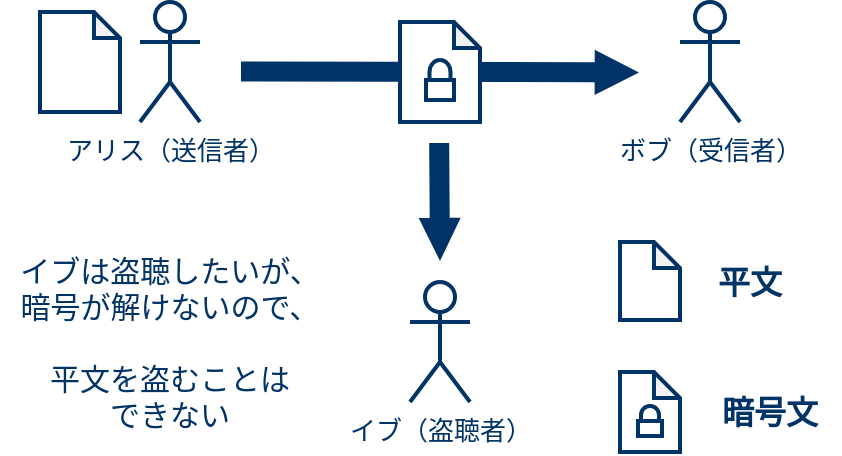<mxfile version="13.1.3">
    <diagram id="6hGFLwfOUW9BJ-s0fimq" name="Page-1">
        <mxGraphModel dx="239" dy="476" grid="1" gridSize="10" guides="1" tooltips="1" connect="1" arrows="1" fold="1" page="1" pageScale="1" pageWidth="1169" pageHeight="827" math="0" shadow="0">
            <root>
                <mxCell id="0"/>
                <mxCell id="1" parent="0"/>
                <mxCell id="2" value="&lt;font color=&quot;#003366&quot; style=&quot;font-size: 13px&quot;&gt;アリス（送信者）&lt;/font&gt;" style="shape=umlActor;verticalLabelPosition=bottom;labelBackgroundColor=#ffffff;verticalAlign=top;html=1;outlineConnect=0;strokeColor=#003366;strokeWidth=2;" parent="1" vertex="1">
                    <mxGeometry x="160" y="280" width="30" height="60" as="geometry"/>
                </mxCell>
                <mxCell id="3" value="&lt;font color=&quot;#003366&quot; style=&quot;font-size: 13px&quot;&gt;ボブ（受信者）&lt;/font&gt;" style="shape=umlActor;verticalLabelPosition=bottom;labelBackgroundColor=#ffffff;verticalAlign=top;html=1;outlineConnect=0;strokeColor=#003366;strokeWidth=2;" parent="1" vertex="1">
                    <mxGeometry x="430" y="280" width="30" height="60" as="geometry"/>
                </mxCell>
                <mxCell id="4" value="&lt;font color=&quot;#003366&quot; style=&quot;font-size: 13px&quot;&gt;イブ（盗聴者）&lt;/font&gt;" style="shape=umlActor;verticalLabelPosition=bottom;labelBackgroundColor=#ffffff;verticalAlign=top;html=1;outlineConnect=0;strokeColor=#003366;strokeWidth=2;" parent="1" vertex="1">
                    <mxGeometry x="295" y="420" width="30" height="60" as="geometry"/>
                </mxCell>
                <mxCell id="11" value="" style="shape=flexArrow;endArrow=classic;html=1;endWidth=11.667;endSize=7.058;fillColor=#003366;strokeColor=none;" parent="1" edge="1">
                    <mxGeometry width="50" height="50" relative="1" as="geometry">
                        <mxPoint x="210" y="314.71" as="sourcePoint"/>
                        <mxPoint x="410" y="315.21" as="targetPoint"/>
                    </mxGeometry>
                </mxCell>
                <mxCell id="21" value="" style="shape=flexArrow;endArrow=classic;html=1;endWidth=10;endSize=6.85;fillColor=#003366;strokeColor=none;" parent="1" edge="1">
                    <mxGeometry width="50" height="50" relative="1" as="geometry">
                        <mxPoint x="309.58" y="350" as="sourcePoint"/>
                        <mxPoint x="310" y="410" as="targetPoint"/>
                    </mxGeometry>
                </mxCell>
                <mxCell id="22" value="&lt;font color=&quot;#003366&quot;&gt;&lt;br&gt;&lt;/font&gt;" style="shape=note;whiteSpace=wrap;html=1;backgroundOutline=1;darkOpacity=0.05;size=13;gradientColor=none;fillColor=#FFFFFF;strokeColor=#003366;strokeWidth=2;" parent="1" vertex="1">
                    <mxGeometry x="290" y="290" width="40" height="50" as="geometry"/>
                </mxCell>
                <mxCell id="33" value="&lt;font color=&quot;#003366&quot; style=&quot;font-size: 15px&quot;&gt;イブは盗聴したいが、&lt;br&gt;暗号が解けないので、&lt;br&gt;&lt;br&gt;平文を盗むことは&lt;br&gt;できない&lt;/font&gt;" style="text;html=1;strokeColor=none;fillColor=none;align=center;verticalAlign=middle;whiteSpace=wrap;rounded=0;" parent="1" vertex="1">
                    <mxGeometry x="90" y="400" width="170" height="100" as="geometry"/>
                </mxCell>
                <mxCell id="53" value="&lt;font color=&quot;#003366&quot;&gt;&lt;br&gt;&lt;/font&gt;" style="shape=note;whiteSpace=wrap;html=1;backgroundOutline=1;darkOpacity=0.05;size=13;gradientColor=none;fillColor=#FFFFFF;strokeColor=#003366;strokeWidth=2;" vertex="1" parent="1">
                    <mxGeometry x="110" y="285" width="40" height="50" as="geometry"/>
                </mxCell>
                <mxCell id="54" value="" style="html=1;verticalLabelPosition=bottom;align=center;labelBackgroundColor=#ffffff;verticalAlign=top;strokeWidth=2;strokeColor=#003366;shadow=0;dashed=0;shape=mxgraph.ios7.icons.locked;" vertex="1" parent="1">
                    <mxGeometry x="303" y="309" width="14" height="20" as="geometry"/>
                </mxCell>
                <mxCell id="55" value="&lt;font color=&quot;#003366&quot;&gt;&lt;span style=&quot;font-size: 16px&quot;&gt;&lt;b&gt;平文&lt;/b&gt;&lt;/span&gt;&lt;/font&gt;" style="text;html=1;strokeColor=none;fillColor=none;align=center;verticalAlign=middle;whiteSpace=wrap;rounded=0;dashed=1;" vertex="1" parent="1">
                    <mxGeometry x="430" y="402.5" width="70" height="34" as="geometry"/>
                </mxCell>
                <mxCell id="56" value="&lt;font color=&quot;#003366&quot;&gt;&lt;span style=&quot;font-size: 16px&quot;&gt;&lt;b&gt;暗号文&lt;/b&gt;&lt;/span&gt;&lt;/font&gt;" style="text;html=1;strokeColor=none;fillColor=none;align=center;verticalAlign=middle;whiteSpace=wrap;rounded=0;dashed=1;" vertex="1" parent="1">
                    <mxGeometry x="440" y="468" width="70" height="34" as="geometry"/>
                </mxCell>
                <mxCell id="57" value="&lt;font color=&quot;#003366&quot;&gt;&lt;br&gt;&lt;/font&gt;" style="shape=note;whiteSpace=wrap;html=1;backgroundOutline=1;darkOpacity=0.05;size=13;gradientColor=none;fillColor=#FFFFFF;strokeColor=#003366;strokeWidth=2;" vertex="1" parent="1">
                    <mxGeometry x="400" y="400" width="30" height="39" as="geometry"/>
                </mxCell>
                <mxCell id="58" value="&lt;font color=&quot;#003366&quot;&gt;&lt;br&gt;&lt;/font&gt;" style="shape=note;whiteSpace=wrap;html=1;backgroundOutline=1;darkOpacity=0.05;size=13;gradientColor=none;fillColor=#FFFFFF;strokeColor=#003366;strokeWidth=2;" vertex="1" parent="1">
                    <mxGeometry x="400" y="465" width="30" height="40" as="geometry"/>
                </mxCell>
                <mxCell id="60" value="" style="html=1;verticalLabelPosition=bottom;align=center;labelBackgroundColor=#ffffff;verticalAlign=top;strokeWidth=2;strokeColor=#003366;shadow=0;dashed=0;shape=mxgraph.ios7.icons.locked;" vertex="1" parent="1">
                    <mxGeometry x="409" y="482" width="12" height="15" as="geometry"/>
                </mxCell>
            </root>
        </mxGraphModel>
    </diagram>
</mxfile>